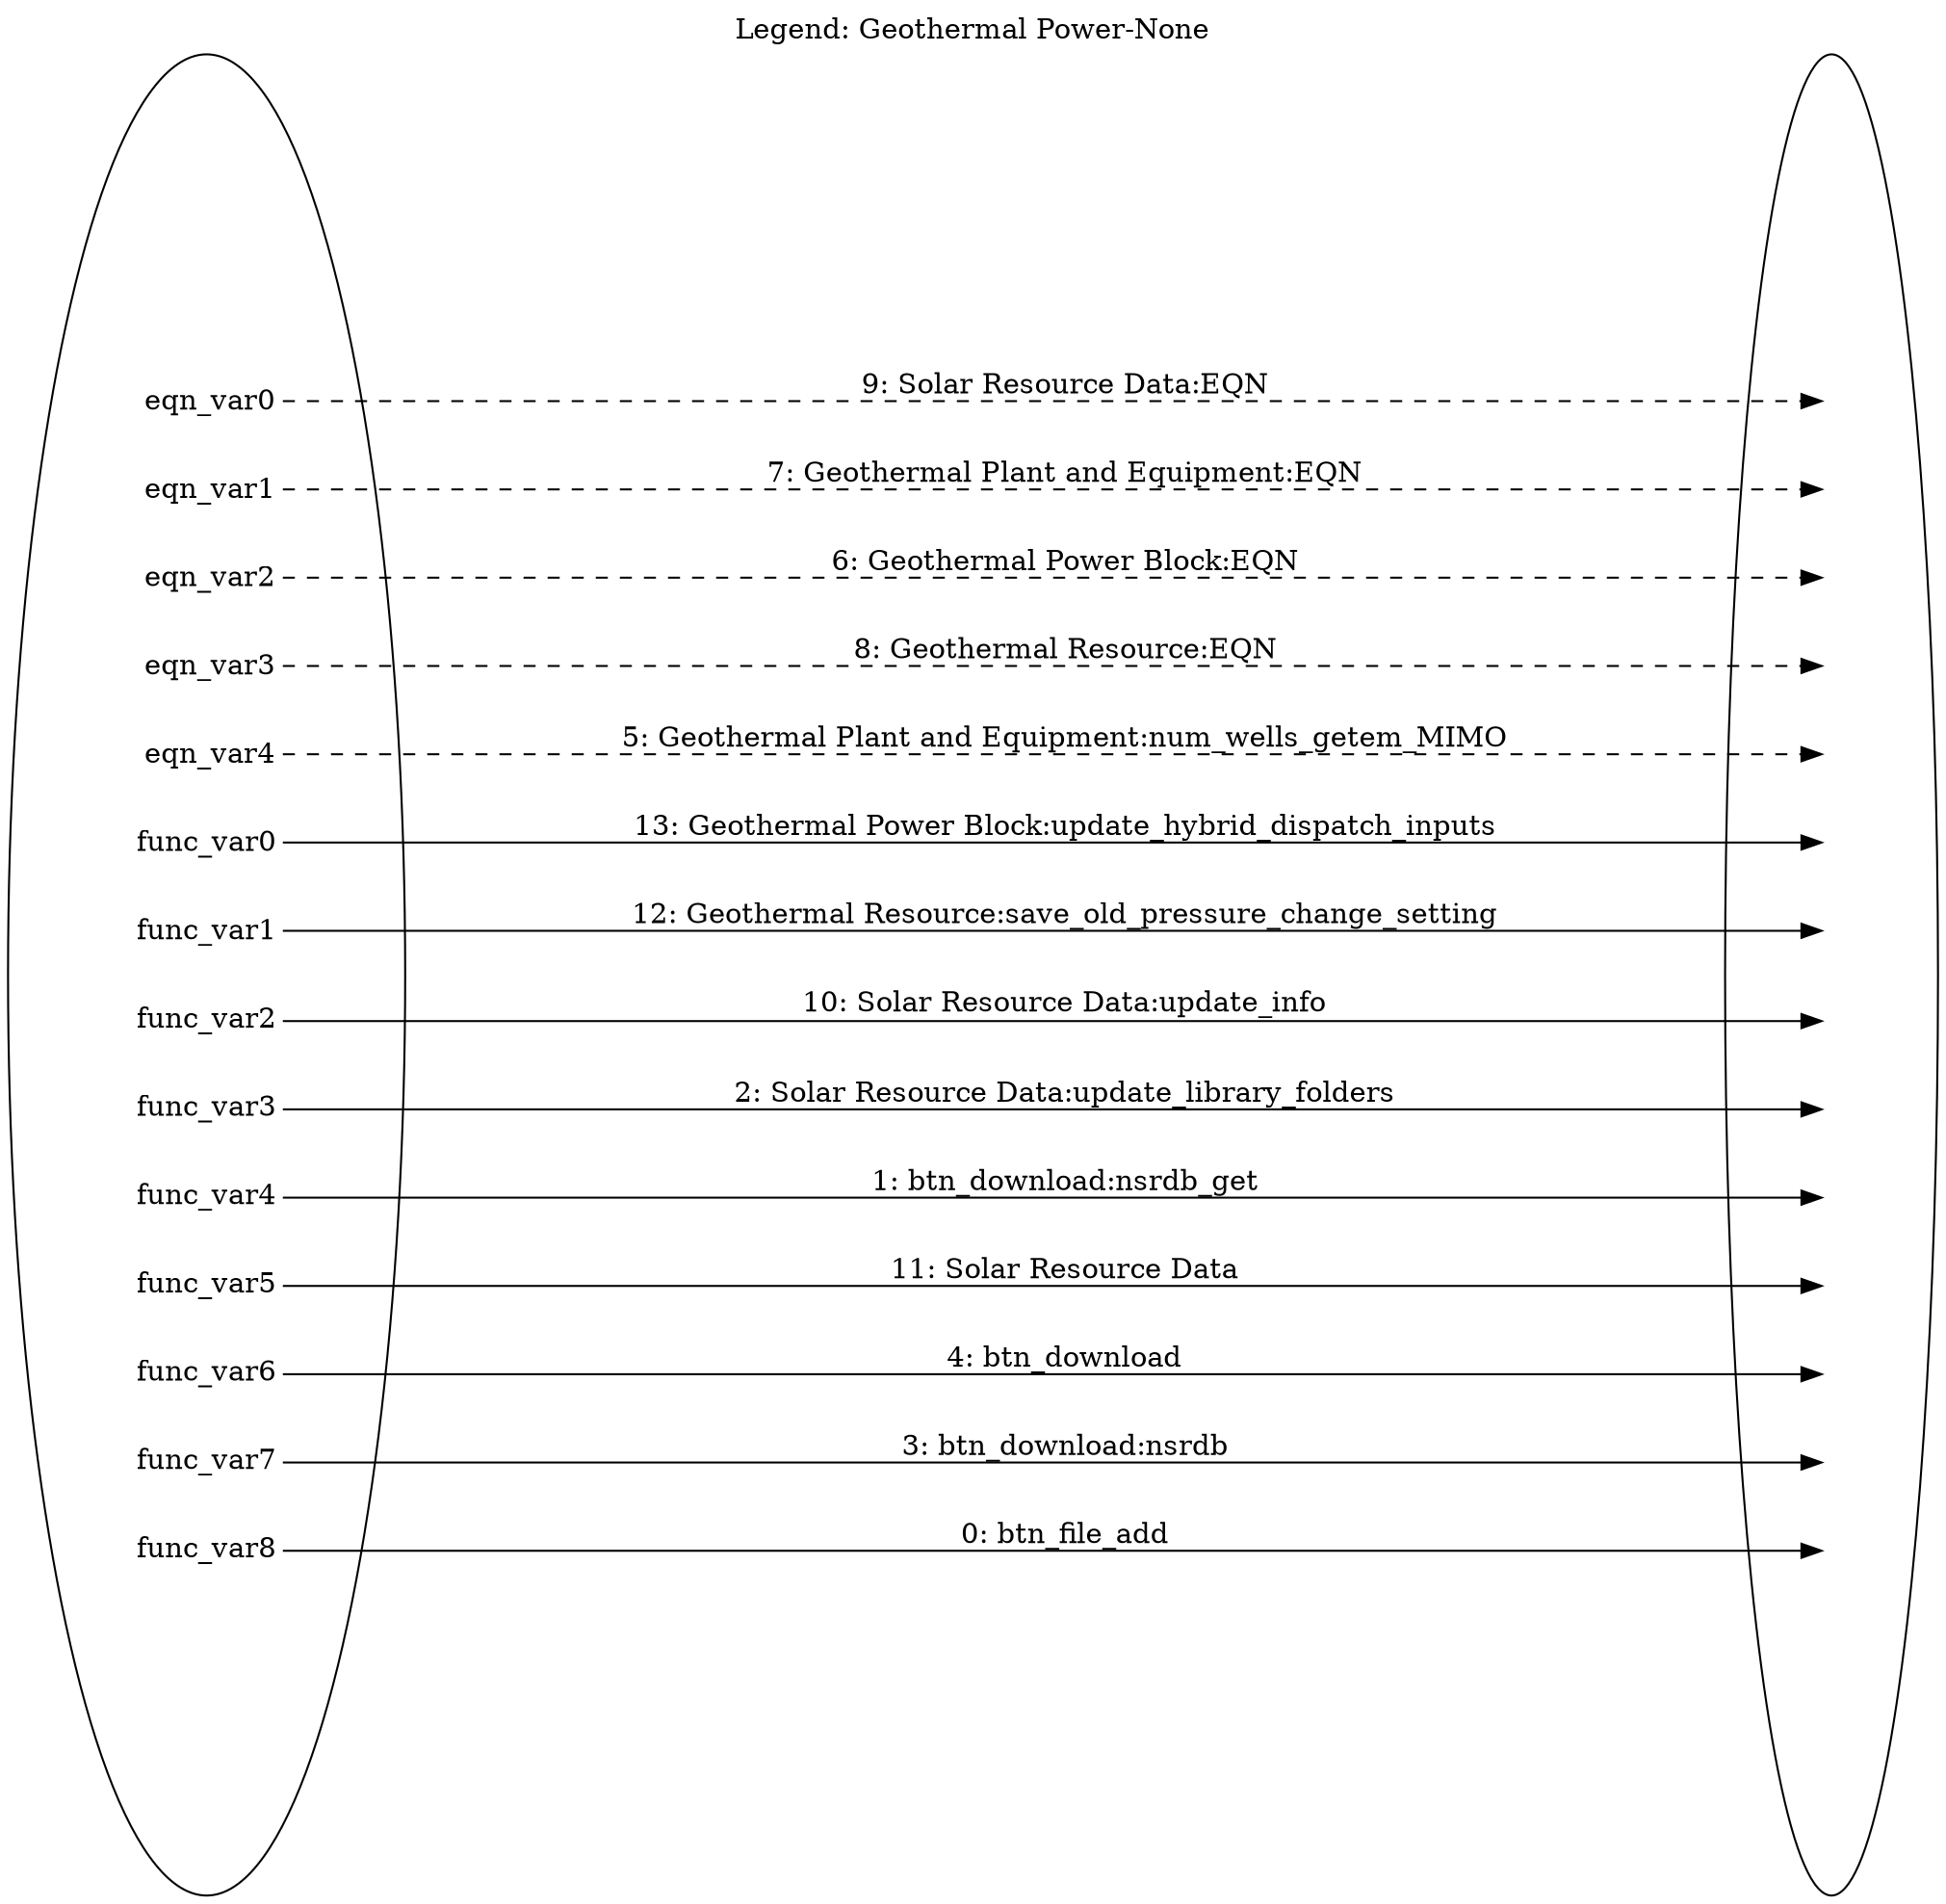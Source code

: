 digraph GeothermalPower_None_legend {
	label="Legend: Geothermal Power-None";
	labelloc=top;
	rankdir=LR;	ranksep="3";
	key [label=<<table border="0" cellpadding="2" cellspacing="25" cellborder="0">
	<tr><td align="right" port="e0">eqn_var0</td></tr>
	<tr><td align="right" port="e1">eqn_var1</td></tr>
	<tr><td align="right" port="e2">eqn_var2</td></tr>
	<tr><td align="right" port="e3">eqn_var3</td></tr>
	<tr><td align="right" port="e4">eqn_var4</td></tr>
	<tr><td align="right" port="o0">func_var0</td></tr>
	<tr><td align="right" port="o1">func_var1</td></tr>
	<tr><td align="right" port="o2">func_var2</td></tr>
	<tr><td align="right" port="o3">func_var3</td></tr>
	<tr><td align="right" port="o4">func_var4</td></tr>
	<tr><td align="right" port="o5">func_var5</td></tr>
	<tr><td align="right" port="o6">func_var6</td></tr>
	<tr><td align="right" port="o7">func_var7</td></tr>
	<tr><td align="right" port="o8">func_var8</td></tr>
	</table>>]
	key2 [label=<<table border="0" cellpadding="2" cellspacing="25" cellborder="0">
	<tr><td port="e0">&nbsp;</td></tr>
	<tr><td port="e1">&nbsp;</td></tr>
	<tr><td port="e2">&nbsp;</td></tr>
	<tr><td port="e3">&nbsp;</td></tr>
	<tr><td port="e4">&nbsp;</td></tr>
	<tr><td port="o0">&nbsp;</td></tr>
	<tr><td port="o1">&nbsp;</td></tr>
	<tr><td port="o2">&nbsp;</td></tr>
	<tr><td port="o3">&nbsp;</td></tr>
	<tr><td port="o4">&nbsp;</td></tr>
	<tr><td port="o5">&nbsp;</td></tr>
	<tr><td port="o6">&nbsp;</td></tr>
	<tr><td port="o7">&nbsp;</td></tr>
	<tr><td port="o8">&nbsp;</td></tr>
	</table>>]
	key:e0:e -> key2:e0:w [style=dashed, label="9: Solar Resource Data:EQN"]
	key:e1:e -> key2:e1:w [style=dashed, label="7: Geothermal Plant and Equipment:EQN"]
	key:e2:e -> key2:e2:w [style=dashed, label="6: Geothermal Power Block:EQN"]
	key:e3:e -> key2:e3:w [style=dashed, label="8: Geothermal Resource:EQN"]
	key:e4:e -> key2:e4:w [style=dashed, label="5: Geothermal Plant and Equipment:num_wells_getem_MIMO"]
	key:o0:e -> key2:o0:w [label="13: Geothermal Power Block:update_hybrid_dispatch_inputs"]
	key:o1:e -> key2:o1:w [label="12: Geothermal Resource:save_old_pressure_change_setting"]
	key:o2:e -> key2:o2:w [label="10: Solar Resource Data:update_info"]
	key:o3:e -> key2:o3:w [label="2: Solar Resource Data:update_library_folders"]
	key:o4:e -> key2:o4:w [label="1: btn_download:nsrdb_get"]
	key:o5:e -> key2:o5:w [label="11: Solar Resource Data"]
	key:o6:e -> key2:o6:w [label="4: btn_download"]
	key:o7:e -> key2:o7:w [label="3: btn_download:nsrdb"]
	key:o8:e -> key2:o8:w [label="0: btn_file_add"]
}